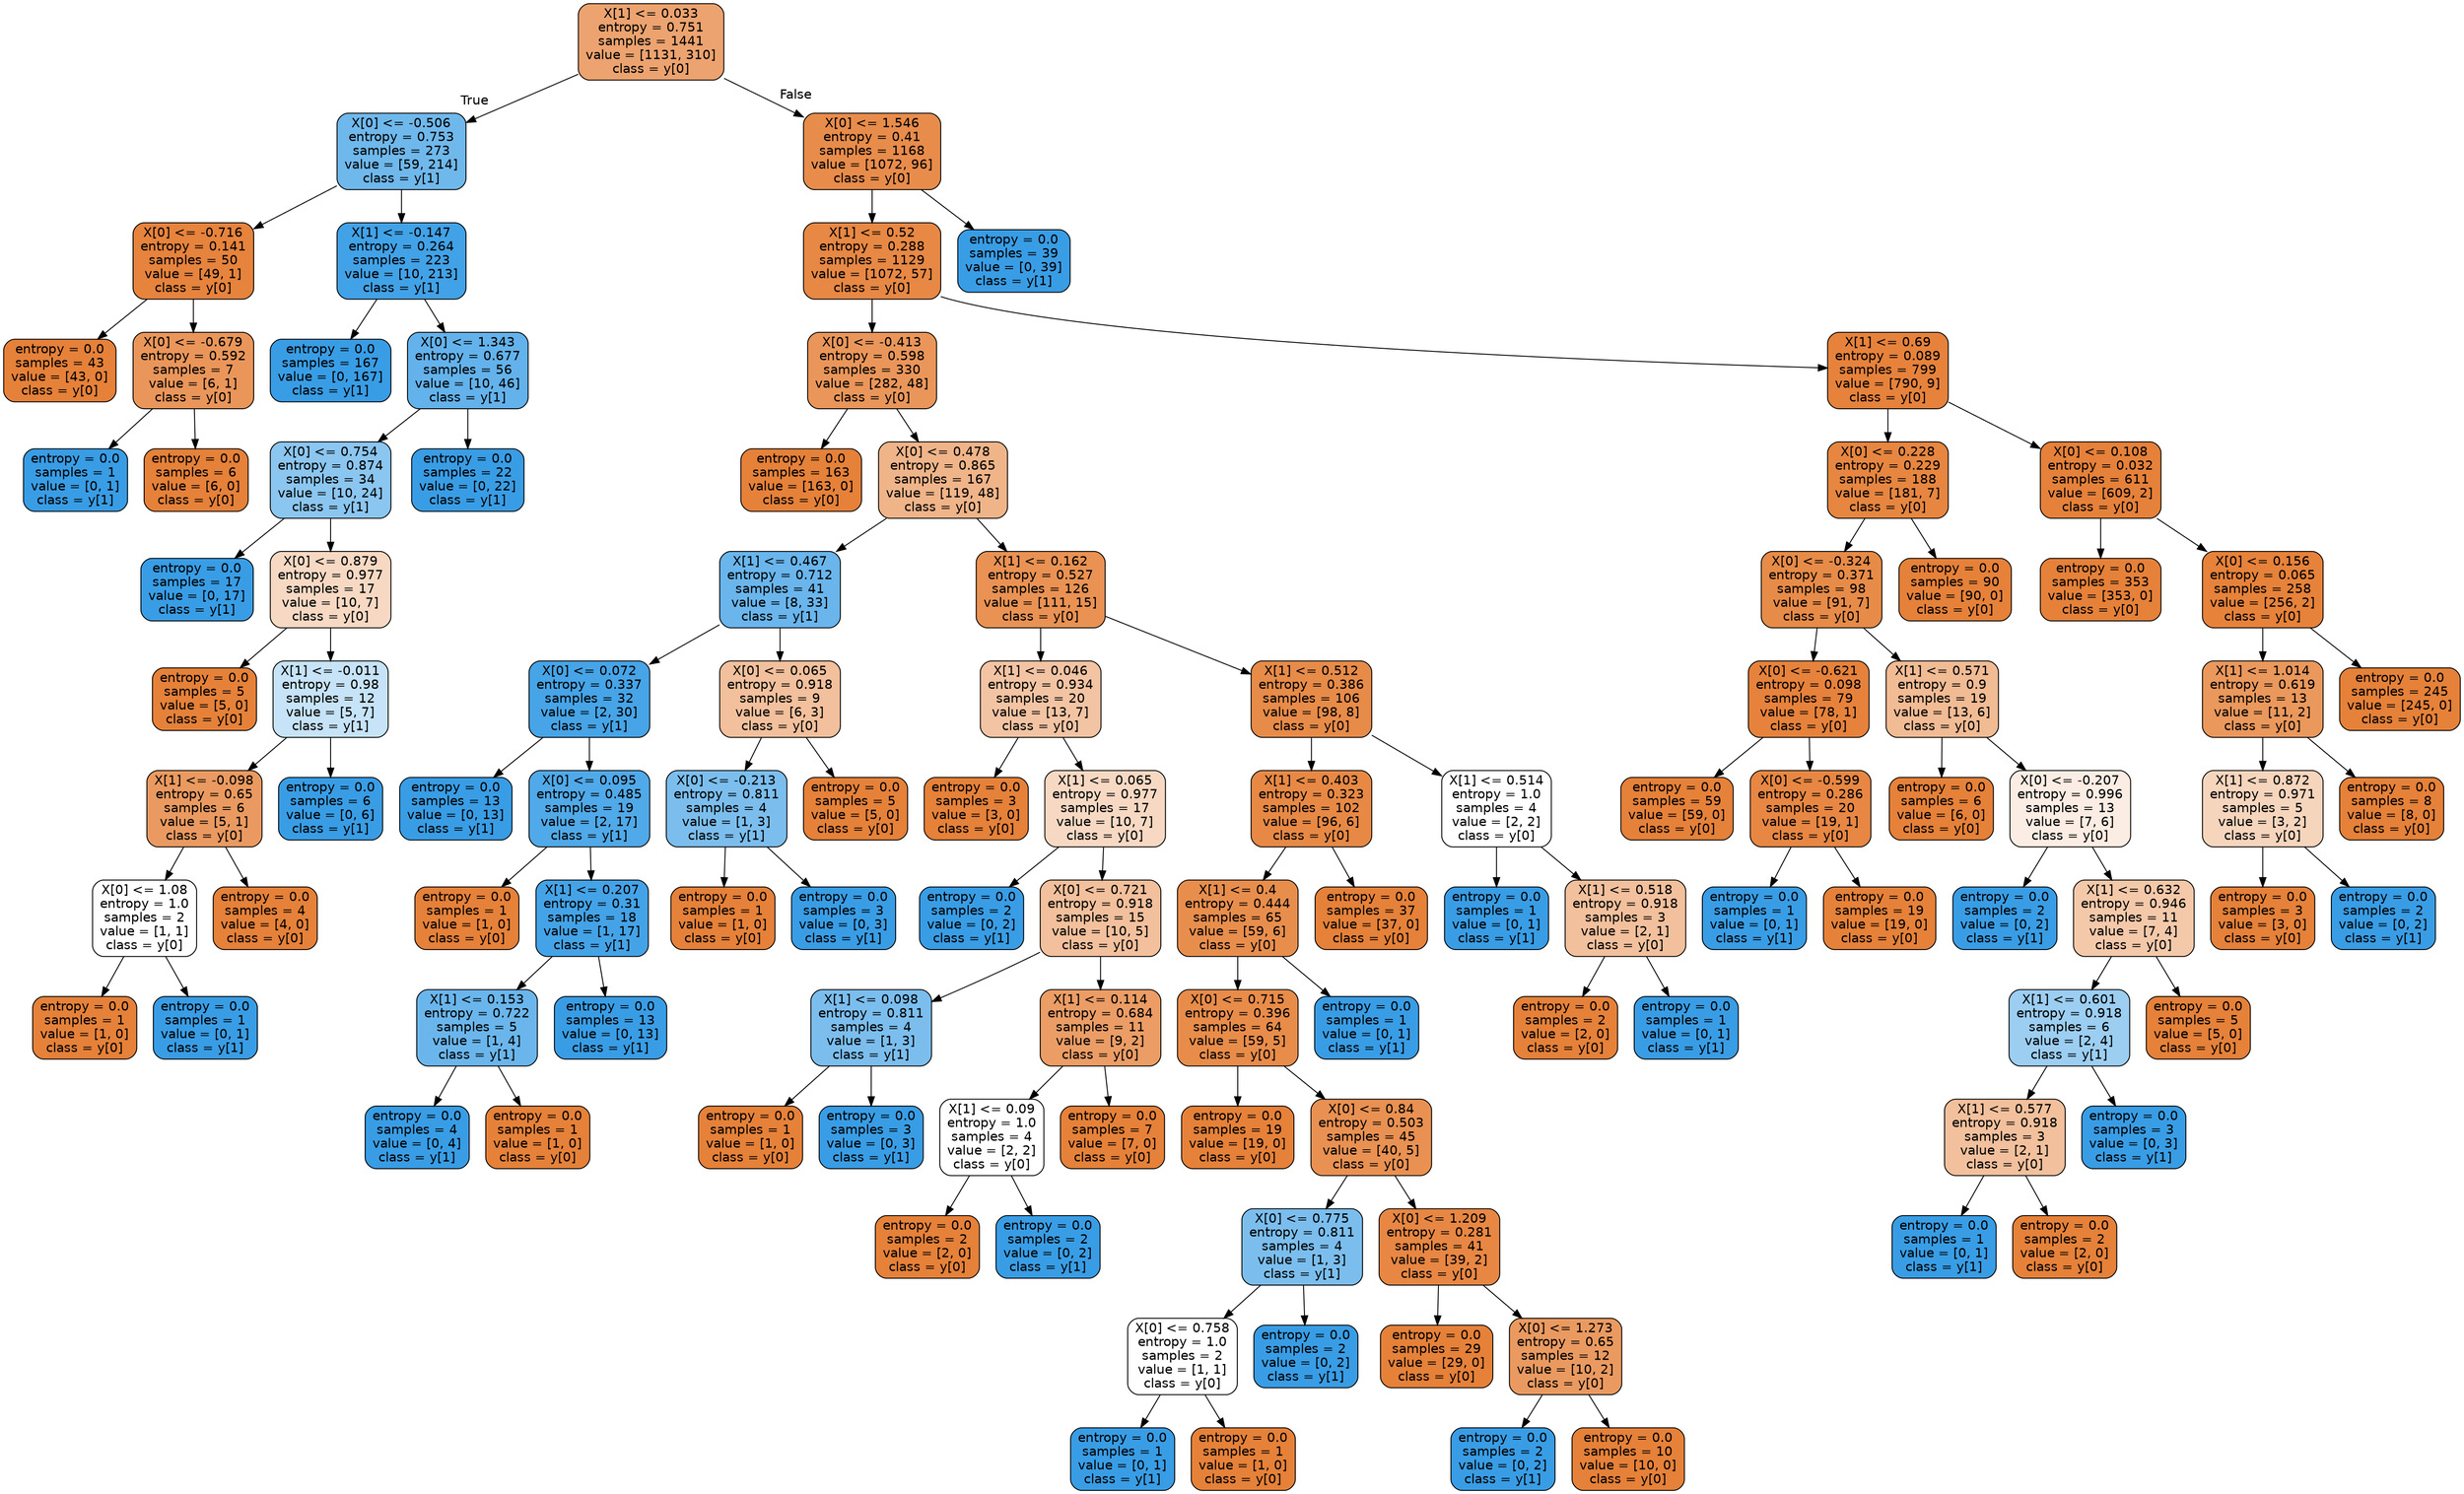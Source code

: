 digraph Tree {
node [shape=box, style="filled, rounded", color="black", fontname=helvetica] ;
edge [fontname=helvetica] ;
0 [label="X[1] <= 0.033\nentropy = 0.751\nsamples = 1441\nvalue = [1131, 310]\nclass = y[0]", fillcolor="#e58139b9"] ;
1 [label="X[0] <= -0.506\nentropy = 0.753\nsamples = 273\nvalue = [59, 214]\nclass = y[1]", fillcolor="#399de5b9"] ;
0 -> 1 [labeldistance=2.5, labelangle=45, headlabel="True"] ;
2 [label="X[0] <= -0.716\nentropy = 0.141\nsamples = 50\nvalue = [49, 1]\nclass = y[0]", fillcolor="#e58139fa"] ;
1 -> 2 ;
3 [label="entropy = 0.0\nsamples = 43\nvalue = [43, 0]\nclass = y[0]", fillcolor="#e58139ff"] ;
2 -> 3 ;
4 [label="X[0] <= -0.679\nentropy = 0.592\nsamples = 7\nvalue = [6, 1]\nclass = y[0]", fillcolor="#e58139d4"] ;
2 -> 4 ;
5 [label="entropy = 0.0\nsamples = 1\nvalue = [0, 1]\nclass = y[1]", fillcolor="#399de5ff"] ;
4 -> 5 ;
6 [label="entropy = 0.0\nsamples = 6\nvalue = [6, 0]\nclass = y[0]", fillcolor="#e58139ff"] ;
4 -> 6 ;
7 [label="X[1] <= -0.147\nentropy = 0.264\nsamples = 223\nvalue = [10, 213]\nclass = y[1]", fillcolor="#399de5f3"] ;
1 -> 7 ;
8 [label="entropy = 0.0\nsamples = 167\nvalue = [0, 167]\nclass = y[1]", fillcolor="#399de5ff"] ;
7 -> 8 ;
9 [label="X[0] <= 1.343\nentropy = 0.677\nsamples = 56\nvalue = [10, 46]\nclass = y[1]", fillcolor="#399de5c8"] ;
7 -> 9 ;
10 [label="X[0] <= 0.754\nentropy = 0.874\nsamples = 34\nvalue = [10, 24]\nclass = y[1]", fillcolor="#399de595"] ;
9 -> 10 ;
11 [label="entropy = 0.0\nsamples = 17\nvalue = [0, 17]\nclass = y[1]", fillcolor="#399de5ff"] ;
10 -> 11 ;
12 [label="X[0] <= 0.879\nentropy = 0.977\nsamples = 17\nvalue = [10, 7]\nclass = y[0]", fillcolor="#e581394d"] ;
10 -> 12 ;
13 [label="entropy = 0.0\nsamples = 5\nvalue = [5, 0]\nclass = y[0]", fillcolor="#e58139ff"] ;
12 -> 13 ;
14 [label="X[1] <= -0.011\nentropy = 0.98\nsamples = 12\nvalue = [5, 7]\nclass = y[1]", fillcolor="#399de549"] ;
12 -> 14 ;
15 [label="X[1] <= -0.098\nentropy = 0.65\nsamples = 6\nvalue = [5, 1]\nclass = y[0]", fillcolor="#e58139cc"] ;
14 -> 15 ;
16 [label="X[0] <= 1.08\nentropy = 1.0\nsamples = 2\nvalue = [1, 1]\nclass = y[0]", fillcolor="#e5813900"] ;
15 -> 16 ;
17 [label="entropy = 0.0\nsamples = 1\nvalue = [1, 0]\nclass = y[0]", fillcolor="#e58139ff"] ;
16 -> 17 ;
18 [label="entropy = 0.0\nsamples = 1\nvalue = [0, 1]\nclass = y[1]", fillcolor="#399de5ff"] ;
16 -> 18 ;
19 [label="entropy = 0.0\nsamples = 4\nvalue = [4, 0]\nclass = y[0]", fillcolor="#e58139ff"] ;
15 -> 19 ;
20 [label="entropy = 0.0\nsamples = 6\nvalue = [0, 6]\nclass = y[1]", fillcolor="#399de5ff"] ;
14 -> 20 ;
21 [label="entropy = 0.0\nsamples = 22\nvalue = [0, 22]\nclass = y[1]", fillcolor="#399de5ff"] ;
9 -> 21 ;
22 [label="X[0] <= 1.546\nentropy = 0.41\nsamples = 1168\nvalue = [1072, 96]\nclass = y[0]", fillcolor="#e58139e8"] ;
0 -> 22 [labeldistance=2.5, labelangle=-45, headlabel="False"] ;
23 [label="X[1] <= 0.52\nentropy = 0.288\nsamples = 1129\nvalue = [1072, 57]\nclass = y[0]", fillcolor="#e58139f1"] ;
22 -> 23 ;
24 [label="X[0] <= -0.413\nentropy = 0.598\nsamples = 330\nvalue = [282, 48]\nclass = y[0]", fillcolor="#e58139d4"] ;
23 -> 24 ;
25 [label="entropy = 0.0\nsamples = 163\nvalue = [163, 0]\nclass = y[0]", fillcolor="#e58139ff"] ;
24 -> 25 ;
26 [label="X[0] <= 0.478\nentropy = 0.865\nsamples = 167\nvalue = [119, 48]\nclass = y[0]", fillcolor="#e5813998"] ;
24 -> 26 ;
27 [label="X[1] <= 0.467\nentropy = 0.712\nsamples = 41\nvalue = [8, 33]\nclass = y[1]", fillcolor="#399de5c1"] ;
26 -> 27 ;
28 [label="X[0] <= 0.072\nentropy = 0.337\nsamples = 32\nvalue = [2, 30]\nclass = y[1]", fillcolor="#399de5ee"] ;
27 -> 28 ;
29 [label="entropy = 0.0\nsamples = 13\nvalue = [0, 13]\nclass = y[1]", fillcolor="#399de5ff"] ;
28 -> 29 ;
30 [label="X[0] <= 0.095\nentropy = 0.485\nsamples = 19\nvalue = [2, 17]\nclass = y[1]", fillcolor="#399de5e1"] ;
28 -> 30 ;
31 [label="entropy = 0.0\nsamples = 1\nvalue = [1, 0]\nclass = y[0]", fillcolor="#e58139ff"] ;
30 -> 31 ;
32 [label="X[1] <= 0.207\nentropy = 0.31\nsamples = 18\nvalue = [1, 17]\nclass = y[1]", fillcolor="#399de5f0"] ;
30 -> 32 ;
33 [label="X[1] <= 0.153\nentropy = 0.722\nsamples = 5\nvalue = [1, 4]\nclass = y[1]", fillcolor="#399de5bf"] ;
32 -> 33 ;
34 [label="entropy = 0.0\nsamples = 4\nvalue = [0, 4]\nclass = y[1]", fillcolor="#399de5ff"] ;
33 -> 34 ;
35 [label="entropy = 0.0\nsamples = 1\nvalue = [1, 0]\nclass = y[0]", fillcolor="#e58139ff"] ;
33 -> 35 ;
36 [label="entropy = 0.0\nsamples = 13\nvalue = [0, 13]\nclass = y[1]", fillcolor="#399de5ff"] ;
32 -> 36 ;
37 [label="X[0] <= 0.065\nentropy = 0.918\nsamples = 9\nvalue = [6, 3]\nclass = y[0]", fillcolor="#e581397f"] ;
27 -> 37 ;
38 [label="X[0] <= -0.213\nentropy = 0.811\nsamples = 4\nvalue = [1, 3]\nclass = y[1]", fillcolor="#399de5aa"] ;
37 -> 38 ;
39 [label="entropy = 0.0\nsamples = 1\nvalue = [1, 0]\nclass = y[0]", fillcolor="#e58139ff"] ;
38 -> 39 ;
40 [label="entropy = 0.0\nsamples = 3\nvalue = [0, 3]\nclass = y[1]", fillcolor="#399de5ff"] ;
38 -> 40 ;
41 [label="entropy = 0.0\nsamples = 5\nvalue = [5, 0]\nclass = y[0]", fillcolor="#e58139ff"] ;
37 -> 41 ;
42 [label="X[1] <= 0.162\nentropy = 0.527\nsamples = 126\nvalue = [111, 15]\nclass = y[0]", fillcolor="#e58139dd"] ;
26 -> 42 ;
43 [label="X[1] <= 0.046\nentropy = 0.934\nsamples = 20\nvalue = [13, 7]\nclass = y[0]", fillcolor="#e5813976"] ;
42 -> 43 ;
44 [label="entropy = 0.0\nsamples = 3\nvalue = [3, 0]\nclass = y[0]", fillcolor="#e58139ff"] ;
43 -> 44 ;
45 [label="X[1] <= 0.065\nentropy = 0.977\nsamples = 17\nvalue = [10, 7]\nclass = y[0]", fillcolor="#e581394d"] ;
43 -> 45 ;
46 [label="entropy = 0.0\nsamples = 2\nvalue = [0, 2]\nclass = y[1]", fillcolor="#399de5ff"] ;
45 -> 46 ;
47 [label="X[0] <= 0.721\nentropy = 0.918\nsamples = 15\nvalue = [10, 5]\nclass = y[0]", fillcolor="#e581397f"] ;
45 -> 47 ;
48 [label="X[1] <= 0.098\nentropy = 0.811\nsamples = 4\nvalue = [1, 3]\nclass = y[1]", fillcolor="#399de5aa"] ;
47 -> 48 ;
49 [label="entropy = 0.0\nsamples = 1\nvalue = [1, 0]\nclass = y[0]", fillcolor="#e58139ff"] ;
48 -> 49 ;
50 [label="entropy = 0.0\nsamples = 3\nvalue = [0, 3]\nclass = y[1]", fillcolor="#399de5ff"] ;
48 -> 50 ;
51 [label="X[1] <= 0.114\nentropy = 0.684\nsamples = 11\nvalue = [9, 2]\nclass = y[0]", fillcolor="#e58139c6"] ;
47 -> 51 ;
52 [label="X[1] <= 0.09\nentropy = 1.0\nsamples = 4\nvalue = [2, 2]\nclass = y[0]", fillcolor="#e5813900"] ;
51 -> 52 ;
53 [label="entropy = 0.0\nsamples = 2\nvalue = [2, 0]\nclass = y[0]", fillcolor="#e58139ff"] ;
52 -> 53 ;
54 [label="entropy = 0.0\nsamples = 2\nvalue = [0, 2]\nclass = y[1]", fillcolor="#399de5ff"] ;
52 -> 54 ;
55 [label="entropy = 0.0\nsamples = 7\nvalue = [7, 0]\nclass = y[0]", fillcolor="#e58139ff"] ;
51 -> 55 ;
56 [label="X[1] <= 0.512\nentropy = 0.386\nsamples = 106\nvalue = [98, 8]\nclass = y[0]", fillcolor="#e58139ea"] ;
42 -> 56 ;
57 [label="X[1] <= 0.403\nentropy = 0.323\nsamples = 102\nvalue = [96, 6]\nclass = y[0]", fillcolor="#e58139ef"] ;
56 -> 57 ;
58 [label="X[1] <= 0.4\nentropy = 0.444\nsamples = 65\nvalue = [59, 6]\nclass = y[0]", fillcolor="#e58139e5"] ;
57 -> 58 ;
59 [label="X[0] <= 0.715\nentropy = 0.396\nsamples = 64\nvalue = [59, 5]\nclass = y[0]", fillcolor="#e58139e9"] ;
58 -> 59 ;
60 [label="entropy = 0.0\nsamples = 19\nvalue = [19, 0]\nclass = y[0]", fillcolor="#e58139ff"] ;
59 -> 60 ;
61 [label="X[0] <= 0.84\nentropy = 0.503\nsamples = 45\nvalue = [40, 5]\nclass = y[0]", fillcolor="#e58139df"] ;
59 -> 61 ;
62 [label="X[0] <= 0.775\nentropy = 0.811\nsamples = 4\nvalue = [1, 3]\nclass = y[1]", fillcolor="#399de5aa"] ;
61 -> 62 ;
63 [label="X[0] <= 0.758\nentropy = 1.0\nsamples = 2\nvalue = [1, 1]\nclass = y[0]", fillcolor="#e5813900"] ;
62 -> 63 ;
64 [label="entropy = 0.0\nsamples = 1\nvalue = [0, 1]\nclass = y[1]", fillcolor="#399de5ff"] ;
63 -> 64 ;
65 [label="entropy = 0.0\nsamples = 1\nvalue = [1, 0]\nclass = y[0]", fillcolor="#e58139ff"] ;
63 -> 65 ;
66 [label="entropy = 0.0\nsamples = 2\nvalue = [0, 2]\nclass = y[1]", fillcolor="#399de5ff"] ;
62 -> 66 ;
67 [label="X[0] <= 1.209\nentropy = 0.281\nsamples = 41\nvalue = [39, 2]\nclass = y[0]", fillcolor="#e58139f2"] ;
61 -> 67 ;
68 [label="entropy = 0.0\nsamples = 29\nvalue = [29, 0]\nclass = y[0]", fillcolor="#e58139ff"] ;
67 -> 68 ;
69 [label="X[0] <= 1.273\nentropy = 0.65\nsamples = 12\nvalue = [10, 2]\nclass = y[0]", fillcolor="#e58139cc"] ;
67 -> 69 ;
70 [label="entropy = 0.0\nsamples = 2\nvalue = [0, 2]\nclass = y[1]", fillcolor="#399de5ff"] ;
69 -> 70 ;
71 [label="entropy = 0.0\nsamples = 10\nvalue = [10, 0]\nclass = y[0]", fillcolor="#e58139ff"] ;
69 -> 71 ;
72 [label="entropy = 0.0\nsamples = 1\nvalue = [0, 1]\nclass = y[1]", fillcolor="#399de5ff"] ;
58 -> 72 ;
73 [label="entropy = 0.0\nsamples = 37\nvalue = [37, 0]\nclass = y[0]", fillcolor="#e58139ff"] ;
57 -> 73 ;
74 [label="X[1] <= 0.514\nentropy = 1.0\nsamples = 4\nvalue = [2, 2]\nclass = y[0]", fillcolor="#e5813900"] ;
56 -> 74 ;
75 [label="entropy = 0.0\nsamples = 1\nvalue = [0, 1]\nclass = y[1]", fillcolor="#399de5ff"] ;
74 -> 75 ;
76 [label="X[1] <= 0.518\nentropy = 0.918\nsamples = 3\nvalue = [2, 1]\nclass = y[0]", fillcolor="#e581397f"] ;
74 -> 76 ;
77 [label="entropy = 0.0\nsamples = 2\nvalue = [2, 0]\nclass = y[0]", fillcolor="#e58139ff"] ;
76 -> 77 ;
78 [label="entropy = 0.0\nsamples = 1\nvalue = [0, 1]\nclass = y[1]", fillcolor="#399de5ff"] ;
76 -> 78 ;
79 [label="X[1] <= 0.69\nentropy = 0.089\nsamples = 799\nvalue = [790, 9]\nclass = y[0]", fillcolor="#e58139fc"] ;
23 -> 79 ;
80 [label="X[0] <= 0.228\nentropy = 0.229\nsamples = 188\nvalue = [181, 7]\nclass = y[0]", fillcolor="#e58139f5"] ;
79 -> 80 ;
81 [label="X[0] <= -0.324\nentropy = 0.371\nsamples = 98\nvalue = [91, 7]\nclass = y[0]", fillcolor="#e58139eb"] ;
80 -> 81 ;
82 [label="X[0] <= -0.621\nentropy = 0.098\nsamples = 79\nvalue = [78, 1]\nclass = y[0]", fillcolor="#e58139fc"] ;
81 -> 82 ;
83 [label="entropy = 0.0\nsamples = 59\nvalue = [59, 0]\nclass = y[0]", fillcolor="#e58139ff"] ;
82 -> 83 ;
84 [label="X[0] <= -0.599\nentropy = 0.286\nsamples = 20\nvalue = [19, 1]\nclass = y[0]", fillcolor="#e58139f2"] ;
82 -> 84 ;
85 [label="entropy = 0.0\nsamples = 1\nvalue = [0, 1]\nclass = y[1]", fillcolor="#399de5ff"] ;
84 -> 85 ;
86 [label="entropy = 0.0\nsamples = 19\nvalue = [19, 0]\nclass = y[0]", fillcolor="#e58139ff"] ;
84 -> 86 ;
87 [label="X[1] <= 0.571\nentropy = 0.9\nsamples = 19\nvalue = [13, 6]\nclass = y[0]", fillcolor="#e5813989"] ;
81 -> 87 ;
88 [label="entropy = 0.0\nsamples = 6\nvalue = [6, 0]\nclass = y[0]", fillcolor="#e58139ff"] ;
87 -> 88 ;
89 [label="X[0] <= -0.207\nentropy = 0.996\nsamples = 13\nvalue = [7, 6]\nclass = y[0]", fillcolor="#e5813924"] ;
87 -> 89 ;
90 [label="entropy = 0.0\nsamples = 2\nvalue = [0, 2]\nclass = y[1]", fillcolor="#399de5ff"] ;
89 -> 90 ;
91 [label="X[1] <= 0.632\nentropy = 0.946\nsamples = 11\nvalue = [7, 4]\nclass = y[0]", fillcolor="#e581396d"] ;
89 -> 91 ;
92 [label="X[1] <= 0.601\nentropy = 0.918\nsamples = 6\nvalue = [2, 4]\nclass = y[1]", fillcolor="#399de57f"] ;
91 -> 92 ;
93 [label="X[1] <= 0.577\nentropy = 0.918\nsamples = 3\nvalue = [2, 1]\nclass = y[0]", fillcolor="#e581397f"] ;
92 -> 93 ;
94 [label="entropy = 0.0\nsamples = 1\nvalue = [0, 1]\nclass = y[1]", fillcolor="#399de5ff"] ;
93 -> 94 ;
95 [label="entropy = 0.0\nsamples = 2\nvalue = [2, 0]\nclass = y[0]", fillcolor="#e58139ff"] ;
93 -> 95 ;
96 [label="entropy = 0.0\nsamples = 3\nvalue = [0, 3]\nclass = y[1]", fillcolor="#399de5ff"] ;
92 -> 96 ;
97 [label="entropy = 0.0\nsamples = 5\nvalue = [5, 0]\nclass = y[0]", fillcolor="#e58139ff"] ;
91 -> 97 ;
98 [label="entropy = 0.0\nsamples = 90\nvalue = [90, 0]\nclass = y[0]", fillcolor="#e58139ff"] ;
80 -> 98 ;
99 [label="X[0] <= 0.108\nentropy = 0.032\nsamples = 611\nvalue = [609, 2]\nclass = y[0]", fillcolor="#e58139fe"] ;
79 -> 99 ;
100 [label="entropy = 0.0\nsamples = 353\nvalue = [353, 0]\nclass = y[0]", fillcolor="#e58139ff"] ;
99 -> 100 ;
101 [label="X[0] <= 0.156\nentropy = 0.065\nsamples = 258\nvalue = [256, 2]\nclass = y[0]", fillcolor="#e58139fd"] ;
99 -> 101 ;
102 [label="X[1] <= 1.014\nentropy = 0.619\nsamples = 13\nvalue = [11, 2]\nclass = y[0]", fillcolor="#e58139d1"] ;
101 -> 102 ;
103 [label="X[1] <= 0.872\nentropy = 0.971\nsamples = 5\nvalue = [3, 2]\nclass = y[0]", fillcolor="#e5813955"] ;
102 -> 103 ;
104 [label="entropy = 0.0\nsamples = 3\nvalue = [3, 0]\nclass = y[0]", fillcolor="#e58139ff"] ;
103 -> 104 ;
105 [label="entropy = 0.0\nsamples = 2\nvalue = [0, 2]\nclass = y[1]", fillcolor="#399de5ff"] ;
103 -> 105 ;
106 [label="entropy = 0.0\nsamples = 8\nvalue = [8, 0]\nclass = y[0]", fillcolor="#e58139ff"] ;
102 -> 106 ;
107 [label="entropy = 0.0\nsamples = 245\nvalue = [245, 0]\nclass = y[0]", fillcolor="#e58139ff"] ;
101 -> 107 ;
108 [label="entropy = 0.0\nsamples = 39\nvalue = [0, 39]\nclass = y[1]", fillcolor="#399de5ff"] ;
22 -> 108 ;
}